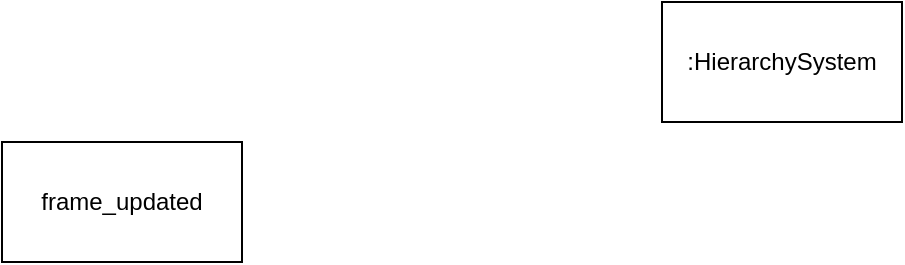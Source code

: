 <mxfile version="14.7.7" type="onedrive"><diagram id="qrjFZQvy_YNX1GYQrpix" name="Page-1"><mxGraphModel dx="822" dy="636" grid="1" gridSize="10" guides="1" tooltips="1" connect="1" arrows="1" fold="1" page="1" pageScale="1" pageWidth="827" pageHeight="1169" math="0" shadow="0"><root><mxCell id="0"/><mxCell id="1" parent="0"/><mxCell id="UIMs54FCfJ8wJ8efJfmK-2" value="frame_updated" style="rounded=0;whiteSpace=wrap;html=1;" vertex="1" parent="1"><mxGeometry x="170" y="230" width="120" height="60" as="geometry"/></mxCell><mxCell id="UIMs54FCfJ8wJ8efJfmK-3" value=":HierarchySystem" style="rounded=0;whiteSpace=wrap;html=1;" vertex="1" parent="1"><mxGeometry x="500" y="160" width="120" height="60" as="geometry"/></mxCell></root></mxGraphModel></diagram></mxfile>